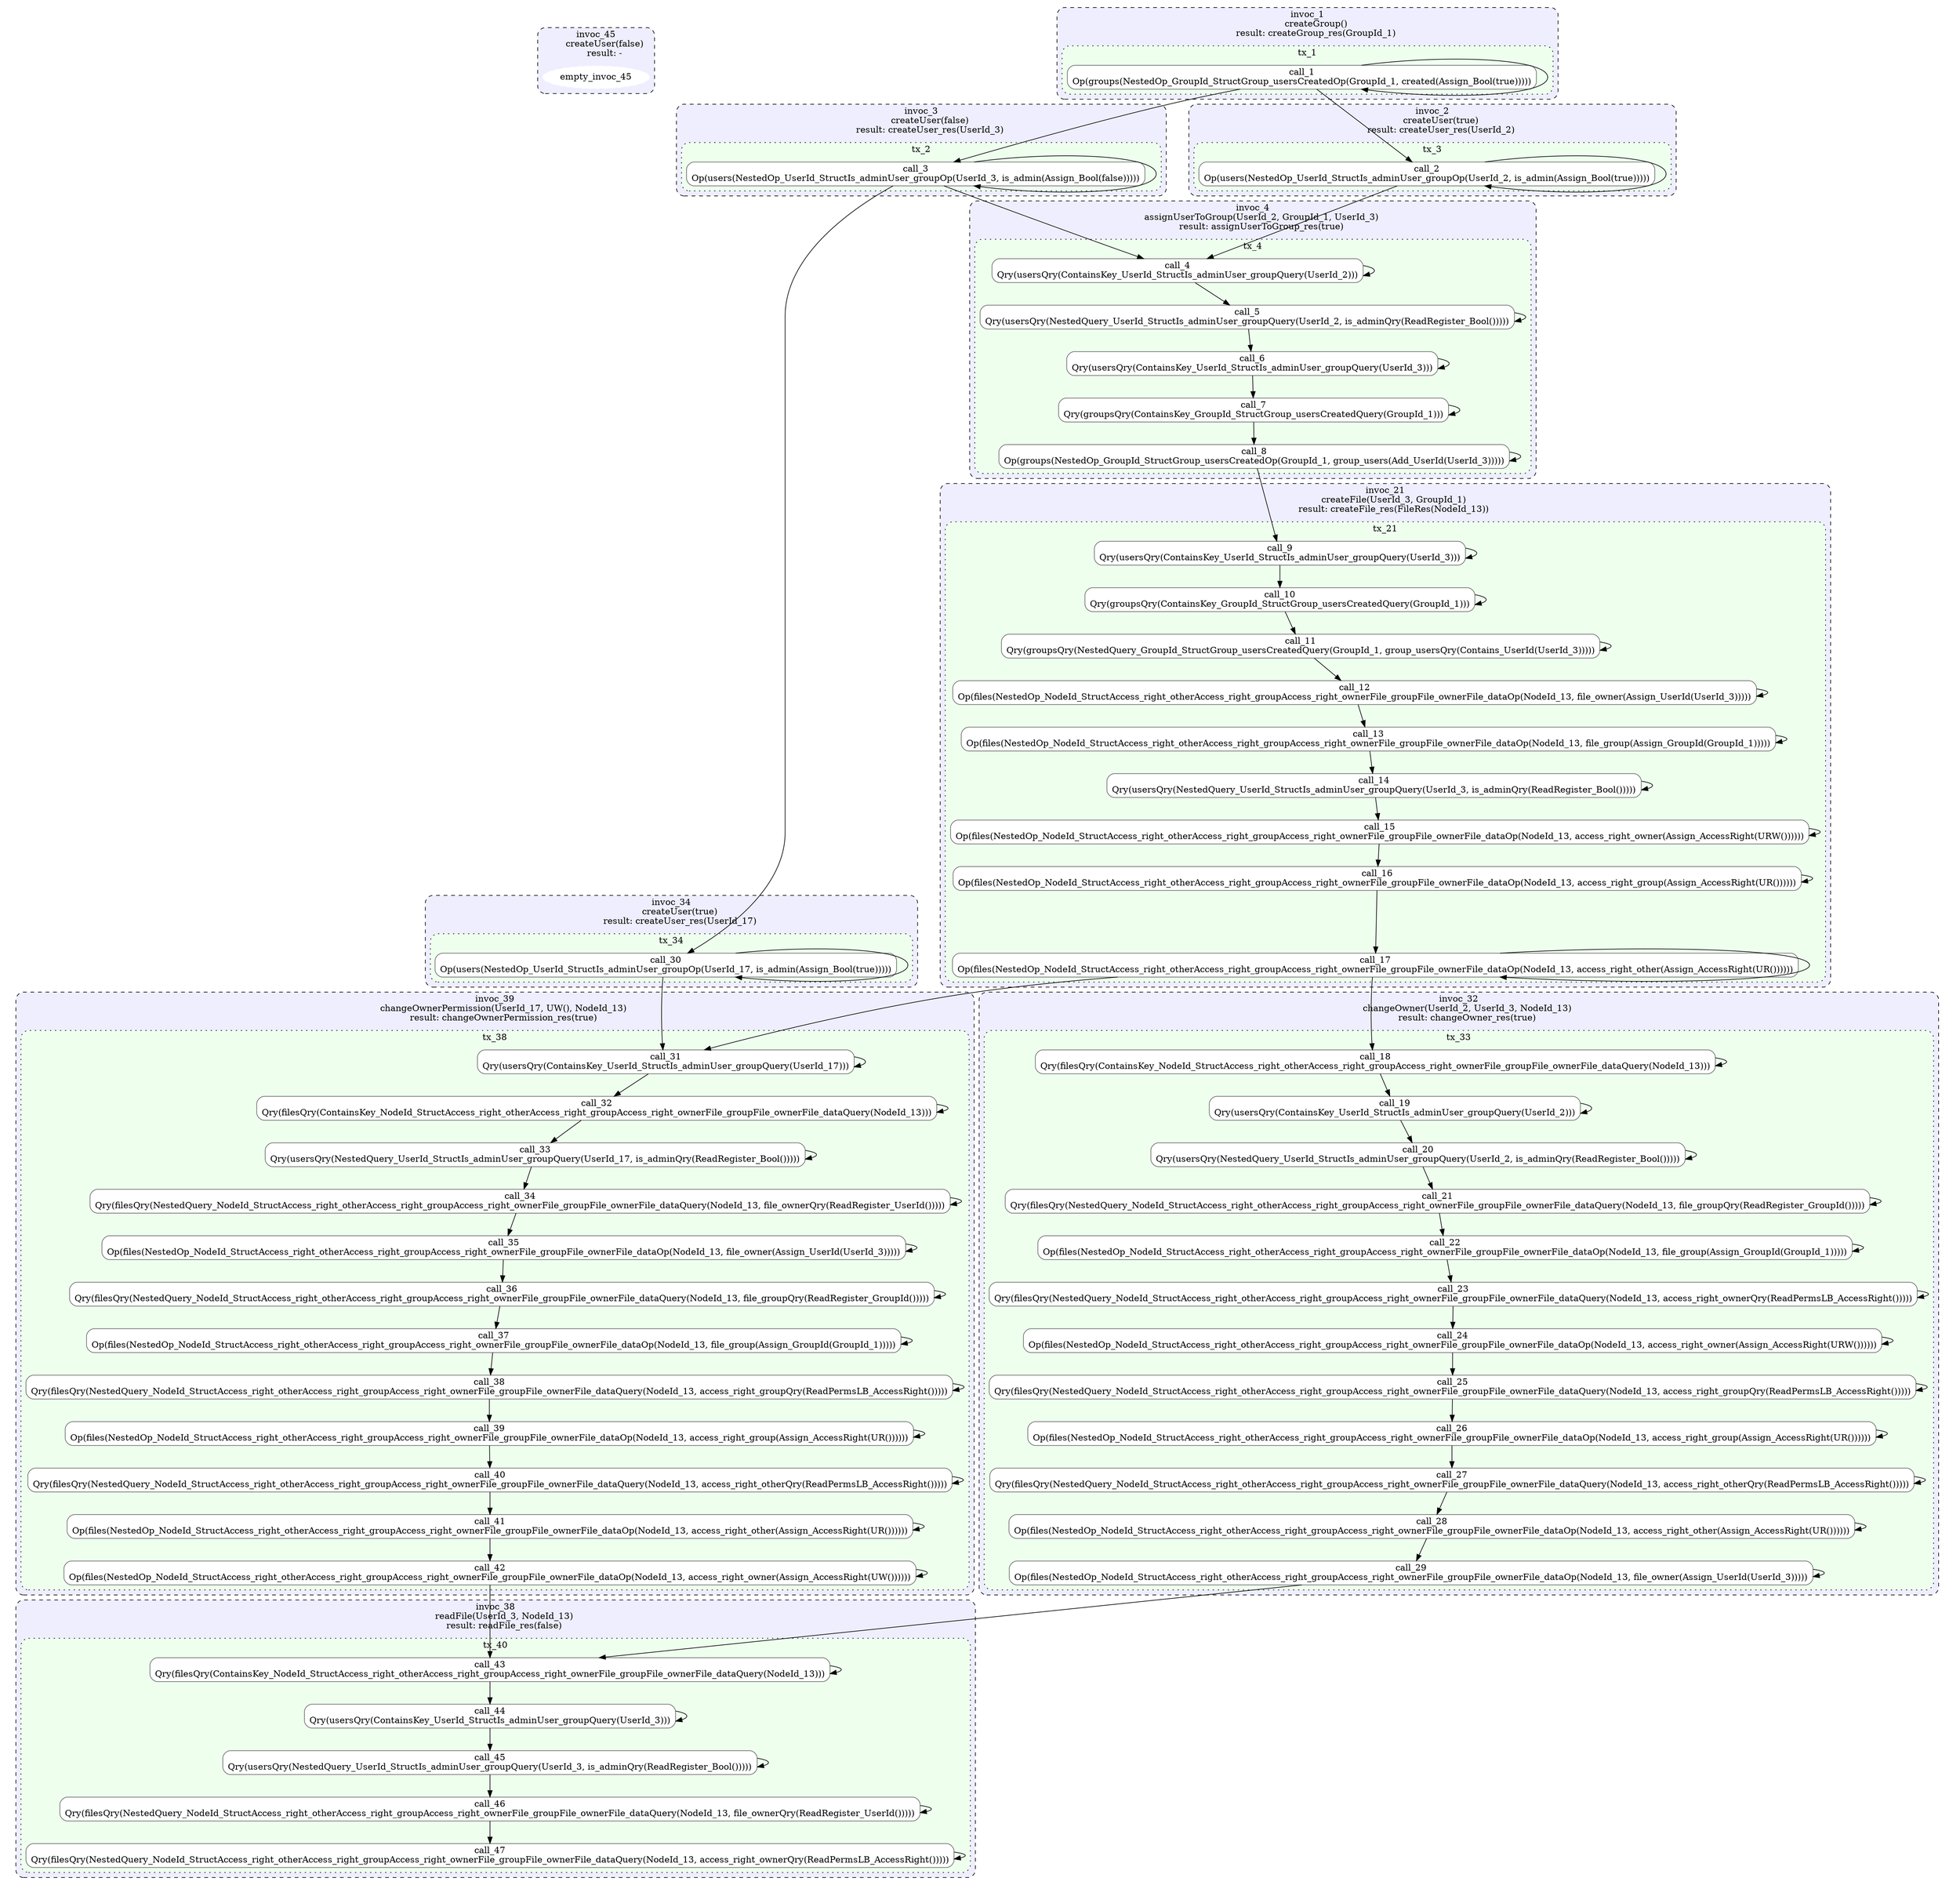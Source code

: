 digraph G {
	graph [overlap=false,
		splines=true
	];
	subgraph cluster_invoc_45 {
		graph [color="#000000",
			fillcolor="#eeeeff",
			label="invoc_45
      createUser(false)
      result: -",
			style="rounded,filled,dashed"
		];
		node [color=white,
			style="filled,dashed"
		];
		empty_invoc_45	[color=white,
			style="filled,dashed"];
	}
	subgraph cluster_invoc_21 {
		graph [color="#000000",
			fillcolor="#eeeeff",
			label="invoc_21
      createFile(UserId_3, GroupId_1)
      result: createFile_res(FileRes(NodeId_13))",
			style="rounded,filled,dashed"
		];
		node [color=white,
			style="filled,dashed"
		];
		subgraph cluster_tx_21 {
			graph [color="#000000",
				fillcolor="#eeffee",
				label=tx_21,
				style="rounded,filled,dotted"
			];
			node [color=white,
				shape=box,
				style="rounded,filled"
			];
			call_9	[color="#666666",
				fillcolor="#ffffff",
				label="call_9
Qry(usersQry(ContainsKey_UserId_StructIs_adminUser_groupQuery(UserId_3)))",
				shape=box,
				style="rounded,filled,solid"];
			call_12	[color="#666666",
				fillcolor="#ffffff",
				label="call_12
Op(files(NestedOp_NodeId_StructAccess_right_otherAccess_right_groupAccess_right_ownerFile_groupFile_ownerFile_dataOp(NodeId_\
13, file_owner(Assign_UserId(UserId_3)))))",
				shape=box,
				style="rounded,filled,solid"];
			call_14	[color="#666666",
				fillcolor="#ffffff",
				label="call_14
Qry(usersQry(NestedQuery_UserId_StructIs_adminUser_groupQuery(UserId_3, is_adminQry(ReadRegister_Bool()))))",
				shape=box,
				style="rounded,filled,solid"];
			call_13	[color="#666666",
				fillcolor="#ffffff",
				label="call_13
Op(files(NestedOp_NodeId_StructAccess_right_otherAccess_right_groupAccess_right_ownerFile_groupFile_ownerFile_dataOp(NodeId_\
13, file_group(Assign_GroupId(GroupId_1)))))",
				shape=box,
				style="rounded,filled,solid"];
			call_16	[color="#666666",
				fillcolor="#ffffff",
				label="call_16
Op(files(NestedOp_NodeId_StructAccess_right_otherAccess_right_groupAccess_right_ownerFile_groupFile_ownerFile_dataOp(NodeId_\
13, access_right_group(Assign_AccessRight(UR())))))",
				shape=box,
				style="rounded,filled,solid"];
			call_17	[color="#666666",
				fillcolor="#ffffff",
				label="call_17
Op(files(NestedOp_NodeId_StructAccess_right_otherAccess_right_groupAccess_right_ownerFile_groupFile_ownerFile_dataOp(NodeId_\
13, access_right_other(Assign_AccessRight(UR())))))",
				shape=box,
				style="rounded,filled,solid"];
			call_15	[color="#666666",
				fillcolor="#ffffff",
				label="call_15
Op(files(NestedOp_NodeId_StructAccess_right_otherAccess_right_groupAccess_right_ownerFile_groupFile_ownerFile_dataOp(NodeId_\
13, access_right_owner(Assign_AccessRight(URW())))))",
				shape=box,
				style="rounded,filled,solid"];
			call_11	[color="#666666",
				fillcolor="#ffffff",
				label="call_11
Qry(groupsQry(NestedQuery_GroupId_StructGroup_usersCreatedQuery(GroupId_1, group_usersQry(Contains_UserId(UserId_3)))))",
				shape=box,
				style="rounded,filled,solid"];
			call_10	[color="#666666",
				fillcolor="#ffffff",
				label="call_10
Qry(groupsQry(ContainsKey_GroupId_StructGroup_usersCreatedQuery(GroupId_1)))",
				shape=box,
				style="rounded,filled,solid"];
		}
	}
	subgraph cluster_invoc_4 {
		graph [color="#000000",
			fillcolor="#eeeeff",
			label="invoc_4
      assignUserToGroup(UserId_2, GroupId_1, UserId_3)
      result: assignUserToGroup_res(true)",
			style="rounded,filled,dashed"
		];
		node [color=white,
			style="filled,dashed"
		];
		subgraph cluster_tx_4 {
			graph [color="#000000",
				fillcolor="#eeffee",
				label=tx_4,
				style="rounded,filled,dotted"
			];
			node [color=white,
				shape=box,
				style="rounded,filled"
			];
			call_4	[color="#666666",
				fillcolor="#ffffff",
				label="call_4
Qry(usersQry(ContainsKey_UserId_StructIs_adminUser_groupQuery(UserId_2)))",
				shape=box,
				style="rounded,filled,solid"];
			call_8	[color="#666666",
				fillcolor="#ffffff",
				label="call_8
Op(groups(NestedOp_GroupId_StructGroup_usersCreatedOp(GroupId_1, group_users(Add_UserId(UserId_3)))))",
				shape=box,
				style="rounded,filled,solid"];
			call_5	[color="#666666",
				fillcolor="#ffffff",
				label="call_5
Qry(usersQry(NestedQuery_UserId_StructIs_adminUser_groupQuery(UserId_2, is_adminQry(ReadRegister_Bool()))))",
				shape=box,
				style="rounded,filled,solid"];
			call_6	[color="#666666",
				fillcolor="#ffffff",
				label="call_6
Qry(usersQry(ContainsKey_UserId_StructIs_adminUser_groupQuery(UserId_3)))",
				shape=box,
				style="rounded,filled,solid"];
			call_7	[color="#666666",
				fillcolor="#ffffff",
				label="call_7
Qry(groupsQry(ContainsKey_GroupId_StructGroup_usersCreatedQuery(GroupId_1)))",
				shape=box,
				style="rounded,filled,solid"];
		}
	}
	subgraph cluster_invoc_34 {
		graph [color="#000000",
			fillcolor="#eeeeff",
			label="invoc_34
      createUser(true)
      result: createUser_res(UserId_17)",
			style="rounded,filled,dashed"
		];
		node [color=white,
			style="filled,dashed"
		];
		subgraph cluster_tx_34 {
			graph [color="#000000",
				fillcolor="#eeffee",
				label=tx_34,
				style="rounded,filled,dotted"
			];
			node [color=white,
				shape=box,
				style="rounded,filled"
			];
			call_30	[color="#666666",
				fillcolor="#ffffff",
				label="call_30
Op(users(NestedOp_UserId_StructIs_adminUser_groupOp(UserId_17, is_admin(Assign_Bool(true)))))",
				shape=box,
				style="rounded,filled,solid"];
		}
	}
	subgraph cluster_invoc_3 {
		graph [color="#000000",
			fillcolor="#eeeeff",
			label="invoc_3
      createUser(false)
      result: createUser_res(UserId_3)",
			style="rounded,filled,dashed"
		];
		node [color=white,
			style="filled,dashed"
		];
		subgraph cluster_tx_2 {
			graph [color="#000000",
				fillcolor="#eeffee",
				label=tx_2,
				style="rounded,filled,dotted"
			];
			node [color=white,
				shape=box,
				style="rounded,filled"
			];
			call_3	[color="#666666",
				fillcolor="#ffffff",
				label="call_3
Op(users(NestedOp_UserId_StructIs_adminUser_groupOp(UserId_3, is_admin(Assign_Bool(false)))))",
				shape=box,
				style="rounded,filled,solid"];
		}
	}
	subgraph cluster_invoc_38 {
		graph [color="#000000",
			fillcolor="#eeeeff",
			label="invoc_38
      readFile(UserId_3, NodeId_13)
      result: readFile_res(false)",
			style="rounded,filled,dashed"
		];
		node [color=white,
			style="filled,dashed"
		];
		subgraph cluster_tx_40 {
			graph [color="#000000",
				fillcolor="#eeffee",
				label=tx_40,
				style="rounded,filled,dotted"
			];
			node [color=white,
				shape=box,
				style="rounded,filled"
			];
			call_43	[color="#666666",
				fillcolor="#ffffff",
				label="call_43
Qry(filesQry(ContainsKey_NodeId_StructAccess_right_otherAccess_right_groupAccess_right_ownerFile_groupFile_ownerFile_dataQuery(\
NodeId_13)))",
				shape=box,
				style="rounded,filled,solid"];
			call_47	[color="#666666",
				fillcolor="#ffffff",
				label="call_47
Qry(filesQry(NestedQuery_NodeId_StructAccess_right_otherAccess_right_groupAccess_right_ownerFile_groupFile_ownerFile_dataQuery(\
NodeId_13, access_right_ownerQry(ReadPermsLB_AccessRight()))))",
				shape=box,
				style="rounded,filled,solid"];
			call_45	[color="#666666",
				fillcolor="#ffffff",
				label="call_45
Qry(usersQry(NestedQuery_UserId_StructIs_adminUser_groupQuery(UserId_3, is_adminQry(ReadRegister_Bool()))))",
				shape=box,
				style="rounded,filled,solid"];
			call_46	[color="#666666",
				fillcolor="#ffffff",
				label="call_46
Qry(filesQry(NestedQuery_NodeId_StructAccess_right_otherAccess_right_groupAccess_right_ownerFile_groupFile_ownerFile_dataQuery(\
NodeId_13, file_ownerQry(ReadRegister_UserId()))))",
				shape=box,
				style="rounded,filled,solid"];
			call_44	[color="#666666",
				fillcolor="#ffffff",
				label="call_44
Qry(usersQry(ContainsKey_UserId_StructIs_adminUser_groupQuery(UserId_3)))",
				shape=box,
				style="rounded,filled,solid"];
		}
	}
	subgraph cluster_invoc_1 {
		graph [color="#000000",
			fillcolor="#eeeeff",
			label="invoc_1
      createGroup()
      result: createGroup_res(GroupId_1)",
			style="rounded,filled,dashed"
		];
		node [color=white,
			style="filled,dashed"
		];
		subgraph cluster_tx_1 {
			graph [color="#000000",
				fillcolor="#eeffee",
				label=tx_1,
				style="rounded,filled,dotted"
			];
			node [color=white,
				shape=box,
				style="rounded,filled"
			];
			call_1	[color="#666666",
				fillcolor="#ffffff",
				label="call_1
Op(groups(NestedOp_GroupId_StructGroup_usersCreatedOp(GroupId_1, created(Assign_Bool(true)))))",
				shape=box,
				style="rounded,filled,solid"];
		}
	}
	subgraph cluster_invoc_2 {
		graph [color="#000000",
			fillcolor="#eeeeff",
			label="invoc_2
      createUser(true)
      result: createUser_res(UserId_2)",
			style="rounded,filled,dashed"
		];
		node [color=white,
			style="filled,dashed"
		];
		subgraph cluster_tx_3 {
			graph [color="#000000",
				fillcolor="#eeffee",
				label=tx_3,
				style="rounded,filled,dotted"
			];
			node [color=white,
				shape=box,
				style="rounded,filled"
			];
			call_2	[color="#666666",
				fillcolor="#ffffff",
				label="call_2
Op(users(NestedOp_UserId_StructIs_adminUser_groupOp(UserId_2, is_admin(Assign_Bool(true)))))",
				shape=box,
				style="rounded,filled,solid"];
		}
	}
	subgraph cluster_invoc_32 {
		graph [color="#000000",
			fillcolor="#eeeeff",
			label="invoc_32
      changeOwner(UserId_2, UserId_3, NodeId_13)
      result: changeOwner_res(true)",
			style="rounded,filled,dashed"
		];
		node [color=white,
			style="filled,dashed"
		];
		subgraph cluster_tx_33 {
			graph [color="#000000",
				fillcolor="#eeffee",
				label=tx_33,
				style="rounded,filled,dotted"
			];
			node [color=white,
				shape=box,
				style="rounded,filled"
			];
			call_18	[color="#666666",
				fillcolor="#ffffff",
				label="call_18
Qry(filesQry(ContainsKey_NodeId_StructAccess_right_otherAccess_right_groupAccess_right_ownerFile_groupFile_ownerFile_dataQuery(\
NodeId_13)))",
				shape=box,
				style="rounded,filled,solid"];
			call_20	[color="#666666",
				fillcolor="#ffffff",
				label="call_20
Qry(usersQry(NestedQuery_UserId_StructIs_adminUser_groupQuery(UserId_2, is_adminQry(ReadRegister_Bool()))))",
				shape=box,
				style="rounded,filled,solid"];
			call_21	[color="#666666",
				fillcolor="#ffffff",
				label="call_21
Qry(filesQry(NestedQuery_NodeId_StructAccess_right_otherAccess_right_groupAccess_right_ownerFile_groupFile_ownerFile_dataQuery(\
NodeId_13, file_groupQry(ReadRegister_GroupId()))))",
				shape=box,
				style="rounded,filled,solid"];
			call_23	[color="#666666",
				fillcolor="#ffffff",
				label="call_23
Qry(filesQry(NestedQuery_NodeId_StructAccess_right_otherAccess_right_groupAccess_right_ownerFile_groupFile_ownerFile_dataQuery(\
NodeId_13, access_right_ownerQry(ReadPermsLB_AccessRight()))))",
				shape=box,
				style="rounded,filled,solid"];
			call_29	[color="#666666",
				fillcolor="#ffffff",
				label="call_29
Op(files(NestedOp_NodeId_StructAccess_right_otherAccess_right_groupAccess_right_ownerFile_groupFile_ownerFile_dataOp(NodeId_\
13, file_owner(Assign_UserId(UserId_3)))))",
				shape=box,
				style="rounded,filled,solid"];
			call_24	[color="#666666",
				fillcolor="#ffffff",
				label="call_24
Op(files(NestedOp_NodeId_StructAccess_right_otherAccess_right_groupAccess_right_ownerFile_groupFile_ownerFile_dataOp(NodeId_\
13, access_right_owner(Assign_AccessRight(URW())))))",
				shape=box,
				style="rounded,filled,solid"];
			call_19	[color="#666666",
				fillcolor="#ffffff",
				label="call_19
Qry(usersQry(ContainsKey_UserId_StructIs_adminUser_groupQuery(UserId_2)))",
				shape=box,
				style="rounded,filled,solid"];
			call_27	[color="#666666",
				fillcolor="#ffffff",
				label="call_27
Qry(filesQry(NestedQuery_NodeId_StructAccess_right_otherAccess_right_groupAccess_right_ownerFile_groupFile_ownerFile_dataQuery(\
NodeId_13, access_right_otherQry(ReadPermsLB_AccessRight()))))",
				shape=box,
				style="rounded,filled,solid"];
			call_25	[color="#666666",
				fillcolor="#ffffff",
				label="call_25
Qry(filesQry(NestedQuery_NodeId_StructAccess_right_otherAccess_right_groupAccess_right_ownerFile_groupFile_ownerFile_dataQuery(\
NodeId_13, access_right_groupQry(ReadPermsLB_AccessRight()))))",
				shape=box,
				style="rounded,filled,solid"];
			call_28	[color="#666666",
				fillcolor="#ffffff",
				label="call_28
Op(files(NestedOp_NodeId_StructAccess_right_otherAccess_right_groupAccess_right_ownerFile_groupFile_ownerFile_dataOp(NodeId_\
13, access_right_other(Assign_AccessRight(UR())))))",
				shape=box,
				style="rounded,filled,solid"];
			call_26	[color="#666666",
				fillcolor="#ffffff",
				label="call_26
Op(files(NestedOp_NodeId_StructAccess_right_otherAccess_right_groupAccess_right_ownerFile_groupFile_ownerFile_dataOp(NodeId_\
13, access_right_group(Assign_AccessRight(UR())))))",
				shape=box,
				style="rounded,filled,solid"];
			call_22	[color="#666666",
				fillcolor="#ffffff",
				label="call_22
Op(files(NestedOp_NodeId_StructAccess_right_otherAccess_right_groupAccess_right_ownerFile_groupFile_ownerFile_dataOp(NodeId_\
13, file_group(Assign_GroupId(GroupId_1)))))",
				shape=box,
				style="rounded,filled,solid"];
		}
	}
	subgraph cluster_invoc_39 {
		graph [color="#000000",
			fillcolor="#eeeeff",
			label="invoc_39
      changeOwnerPermission(UserId_17, UW(), NodeId_13)
      result: changeOwnerPermission_res(true)",
			style="rounded,filled,dashed"
		];
		node [color=white,
			style="filled,dashed"
		];
		subgraph cluster_tx_38 {
			graph [color="#000000",
				fillcolor="#eeffee",
				label=tx_38,
				style="rounded,filled,dotted"
			];
			node [color=white,
				shape=box,
				style="rounded,filled"
			];
			call_40	[color="#666666",
				fillcolor="#ffffff",
				label="call_40
Qry(filesQry(NestedQuery_NodeId_StructAccess_right_otherAccess_right_groupAccess_right_ownerFile_groupFile_ownerFile_dataQuery(\
NodeId_13, access_right_otherQry(ReadPermsLB_AccessRight()))))",
				shape=box,
				style="rounded,filled,solid"];
			call_34	[color="#666666",
				fillcolor="#ffffff",
				label="call_34
Qry(filesQry(NestedQuery_NodeId_StructAccess_right_otherAccess_right_groupAccess_right_ownerFile_groupFile_ownerFile_dataQuery(\
NodeId_13, file_ownerQry(ReadRegister_UserId()))))",
				shape=box,
				style="rounded,filled,solid"];
			call_37	[color="#666666",
				fillcolor="#ffffff",
				label="call_37
Op(files(NestedOp_NodeId_StructAccess_right_otherAccess_right_groupAccess_right_ownerFile_groupFile_ownerFile_dataOp(NodeId_\
13, file_group(Assign_GroupId(GroupId_1)))))",
				shape=box,
				style="rounded,filled,solid"];
			call_38	[color="#666666",
				fillcolor="#ffffff",
				label="call_38
Qry(filesQry(NestedQuery_NodeId_StructAccess_right_otherAccess_right_groupAccess_right_ownerFile_groupFile_ownerFile_dataQuery(\
NodeId_13, access_right_groupQry(ReadPermsLB_AccessRight()))))",
				shape=box,
				style="rounded,filled,solid"];
			call_39	[color="#666666",
				fillcolor="#ffffff",
				label="call_39
Op(files(NestedOp_NodeId_StructAccess_right_otherAccess_right_groupAccess_right_ownerFile_groupFile_ownerFile_dataOp(NodeId_\
13, access_right_group(Assign_AccessRight(UR())))))",
				shape=box,
				style="rounded,filled,solid"];
			call_36	[color="#666666",
				fillcolor="#ffffff",
				label="call_36
Qry(filesQry(NestedQuery_NodeId_StructAccess_right_otherAccess_right_groupAccess_right_ownerFile_groupFile_ownerFile_dataQuery(\
NodeId_13, file_groupQry(ReadRegister_GroupId()))))",
				shape=box,
				style="rounded,filled,solid"];
			call_35	[color="#666666",
				fillcolor="#ffffff",
				label="call_35
Op(files(NestedOp_NodeId_StructAccess_right_otherAccess_right_groupAccess_right_ownerFile_groupFile_ownerFile_dataOp(NodeId_\
13, file_owner(Assign_UserId(UserId_3)))))",
				shape=box,
				style="rounded,filled,solid"];
			call_32	[color="#666666",
				fillcolor="#ffffff",
				label="call_32
Qry(filesQry(ContainsKey_NodeId_StructAccess_right_otherAccess_right_groupAccess_right_ownerFile_groupFile_ownerFile_dataQuery(\
NodeId_13)))",
				shape=box,
				style="rounded,filled,solid"];
			call_41	[color="#666666",
				fillcolor="#ffffff",
				label="call_41
Op(files(NestedOp_NodeId_StructAccess_right_otherAccess_right_groupAccess_right_ownerFile_groupFile_ownerFile_dataOp(NodeId_\
13, access_right_other(Assign_AccessRight(UR())))))",
				shape=box,
				style="rounded,filled,solid"];
			call_42	[color="#666666",
				fillcolor="#ffffff",
				label="call_42
Op(files(NestedOp_NodeId_StructAccess_right_otherAccess_right_groupAccess_right_ownerFile_groupFile_ownerFile_dataOp(NodeId_\
13, access_right_owner(Assign_AccessRight(UW())))))",
				shape=box,
				style="rounded,filled,solid"];
			call_31	[color="#666666",
				fillcolor="#ffffff",
				label="call_31
Qry(usersQry(ContainsKey_UserId_StructIs_adminUser_groupQuery(UserId_17)))",
				shape=box,
				style="rounded,filled,solid"];
			call_33	[color="#666666",
				fillcolor="#ffffff",
				label="call_33
Qry(usersQry(NestedQuery_UserId_StructIs_adminUser_groupQuery(UserId_17, is_adminQry(ReadRegister_Bool()))))",
				shape=box,
				style="rounded,filled,solid"];
		}
	}
	call_9 -> call_9;
	call_9 -> call_10;
	call_12 -> call_12;
	call_12 -> call_13;
	call_14 -> call_14;
	call_14 -> call_15;
	call_13 -> call_14;
	call_13 -> call_13;
	call_16 -> call_16;
	call_16 -> call_17;
	call_17 -> call_17;
	call_17 -> call_18;
	call_17 -> call_31;
	call_15 -> call_16;
	call_15 -> call_15;
	call_11 -> call_12;
	call_11 -> call_11;
	call_10 -> call_11;
	call_10 -> call_10;
	call_4 -> call_4;
	call_4 -> call_5;
	call_8 -> call_9;
	call_8 -> call_8;
	call_5 -> call_5;
	call_5 -> call_6;
	call_6 -> call_6;
	call_6 -> call_7;
	call_7 -> call_8;
	call_7 -> call_7;
	call_30 -> call_30;
	call_30 -> call_31;
	call_3 -> call_4;
	call_3 -> call_30;
	call_3 -> call_3;
	call_43 -> call_43;
	call_43 -> call_44;
	call_47 -> call_47;
	call_45 -> call_45;
	call_45 -> call_46;
	call_46 -> call_47;
	call_46 -> call_46;
	call_44 -> call_45;
	call_44 -> call_44;
	call_1 -> call_3;
	call_1 -> call_1;
	call_1 -> call_2;
	call_2 -> call_4;
	call_2 -> call_2;
	call_18 -> call_18;
	call_18 -> call_19;
	call_20 -> call_20;
	call_20 -> call_21;
	call_21 -> call_21;
	call_21 -> call_22;
	call_23 -> call_23;
	call_23 -> call_24;
	call_29 -> call_43;
	call_29 -> call_29;
	call_24 -> call_24;
	call_24 -> call_25;
	call_19 -> call_20;
	call_19 -> call_19;
	call_27 -> call_27;
	call_27 -> call_28;
	call_25 -> call_25;
	call_25 -> call_26;
	call_28 -> call_29;
	call_28 -> call_28;
	call_26 -> call_27;
	call_26 -> call_26;
	call_22 -> call_23;
	call_22 -> call_22;
	call_40 -> call_40;
	call_40 -> call_41;
	call_34 -> call_34;
	call_34 -> call_35;
	call_37 -> call_37;
	call_37 -> call_38;
	call_38 -> call_38;
	call_38 -> call_39;
	call_39 -> call_40;
	call_39 -> call_39;
	call_36 -> call_37;
	call_36 -> call_36;
	call_35 -> call_36;
	call_35 -> call_35;
	call_32 -> call_32;
	call_32 -> call_33;
	call_41 -> call_41;
	call_41 -> call_42;
	call_42 -> call_43;
	call_42 -> call_42;
	call_31 -> call_32;
	call_31 -> call_31;
	call_33 -> call_34;
	call_33 -> call_33;
  call_3 -> call_4 [style=invis];
  call_1 -> call_4 [style=invis];
  call_3 -> call_9 [style=invis];
  call_1 -> call_9 [style=invis];
  call_3 -> call_18 [style=invis];
  call_17 -> call_18 [style=invis];
  call_3 -> call_43 [style=invis];
  call_17 -> call_43 [style=invis];
  call_30 -> call_31 [style=invis];
  call_17 -> call_31 [style=invis];
}